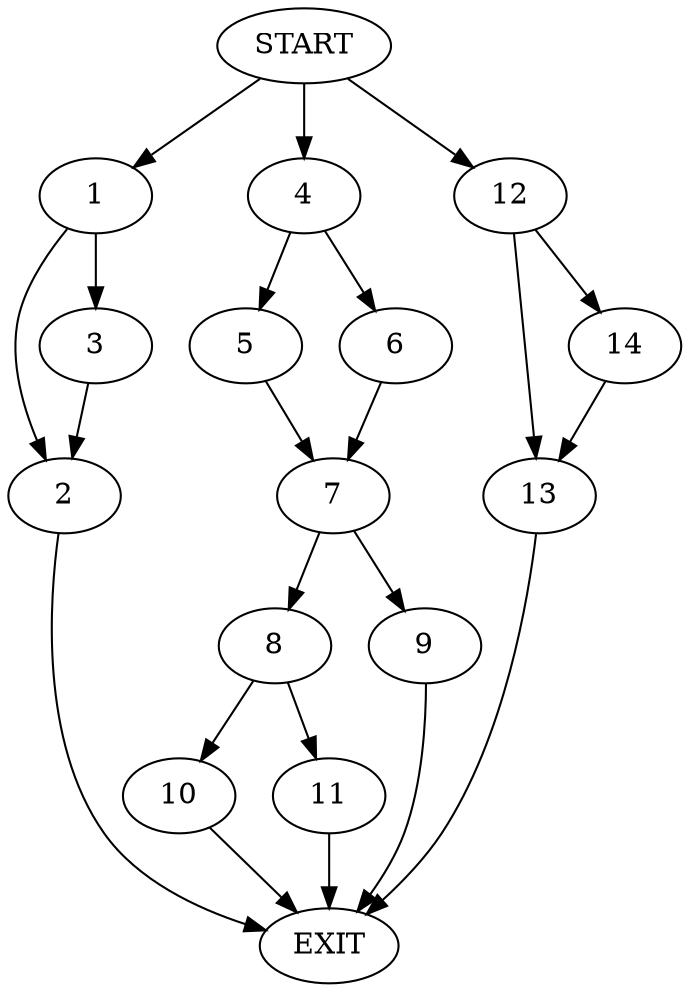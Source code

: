 digraph {
0 [label="START"]
15 [label="EXIT"]
0 -> 1
1 -> 2
1 -> 3
2 -> 15
3 -> 2
0 -> 4
4 -> 5
4 -> 6
5 -> 7
6 -> 7
7 -> 8
7 -> 9
9 -> 15
8 -> 10
8 -> 11
11 -> 15
10 -> 15
0 -> 12
12 -> 13
12 -> 14
14 -> 13
13 -> 15
}
